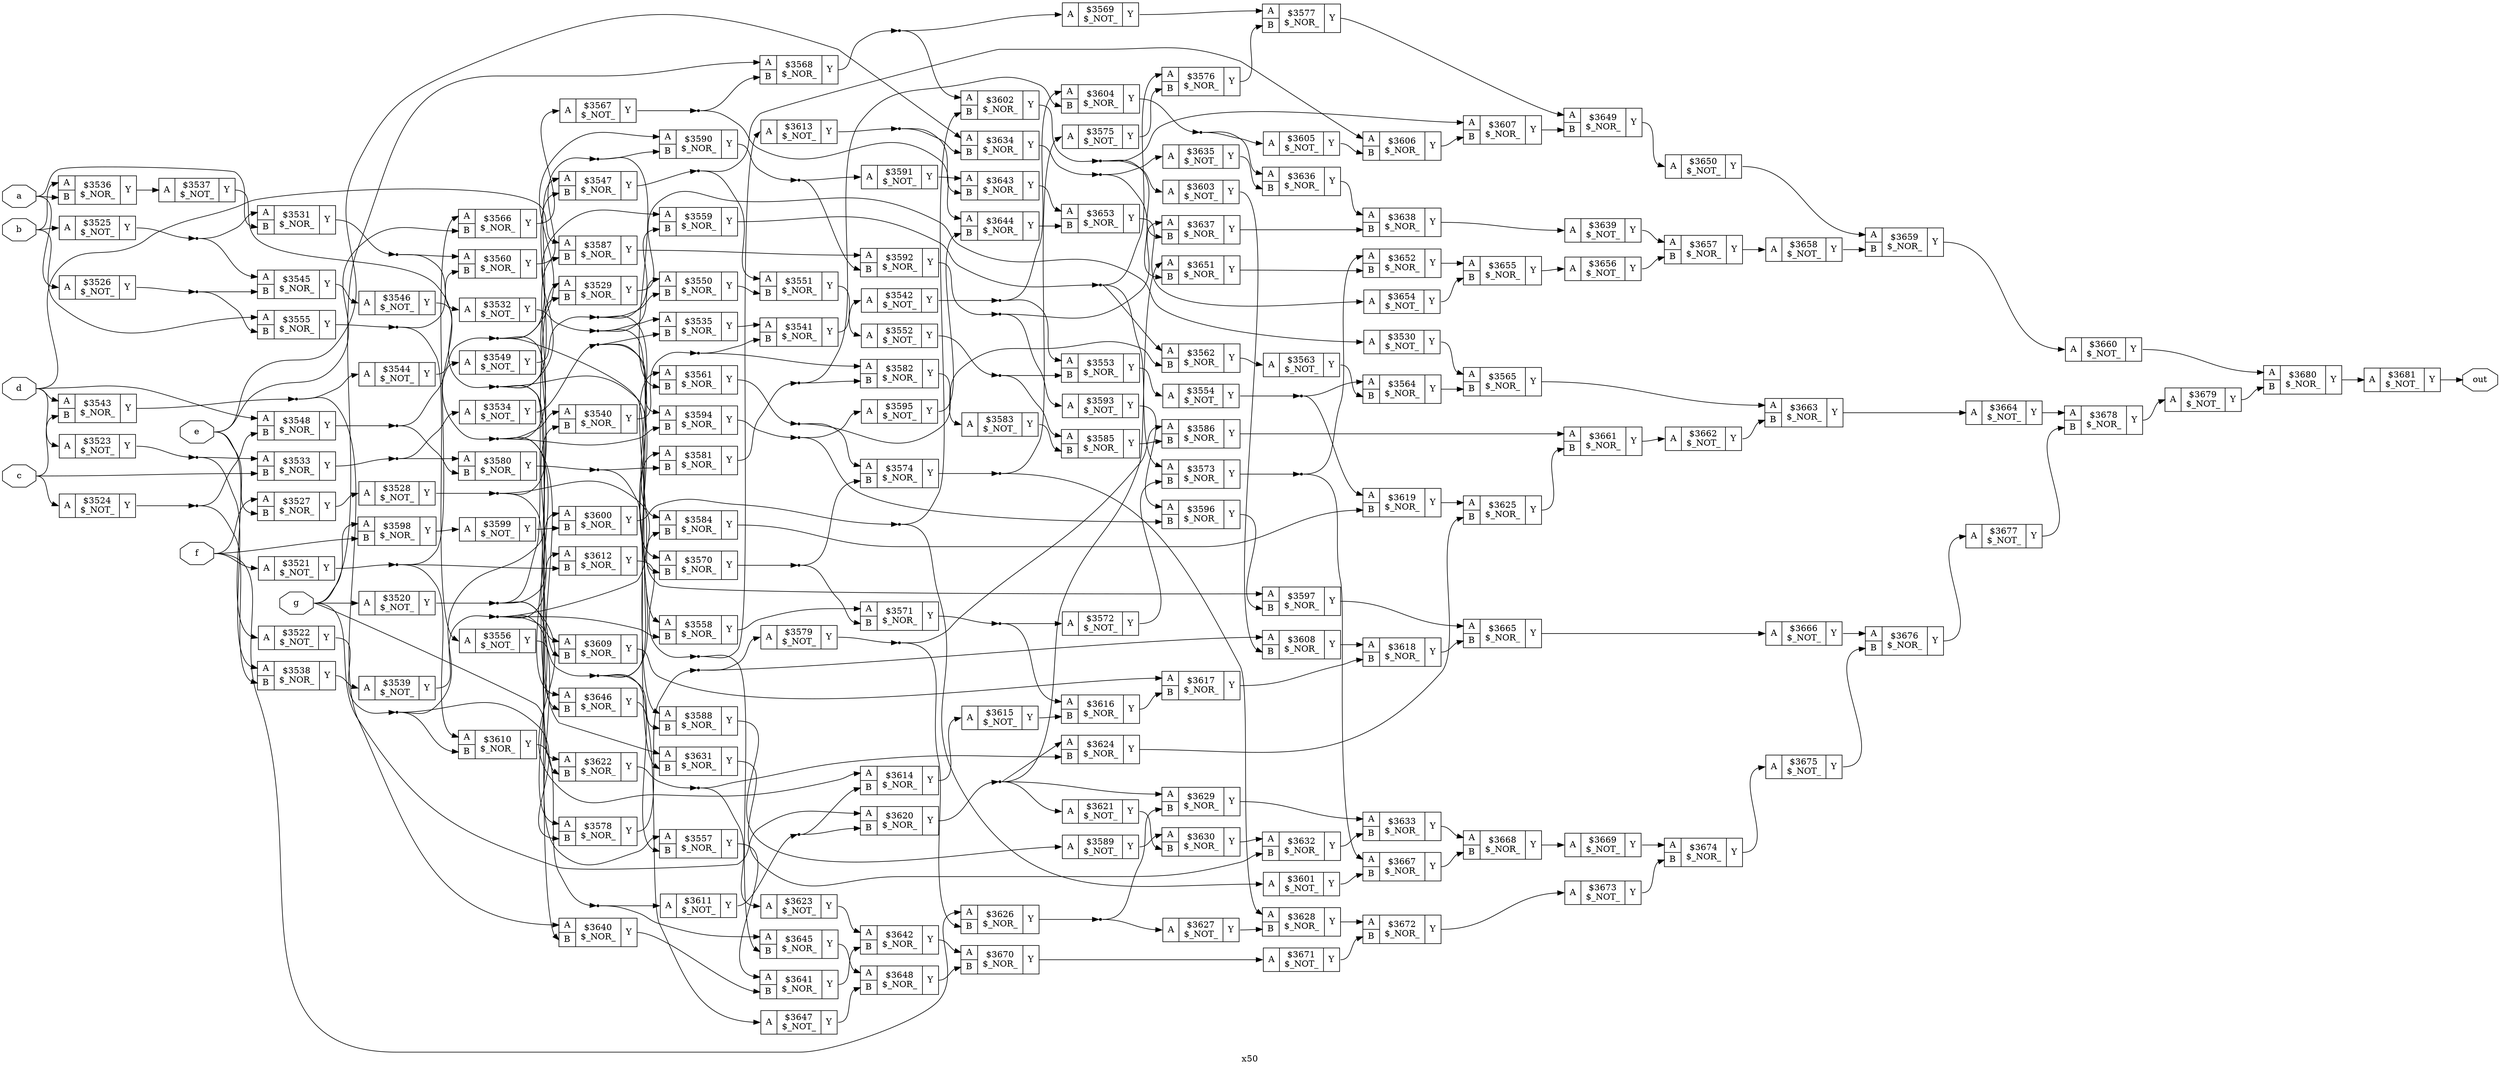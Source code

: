 digraph "x50" {
label="x50";
rankdir="LR";
remincross=true;
n162 [ shape=octagon, label="a", color="black", fontcolor="black" ];
n163 [ shape=octagon, label="b", color="black", fontcolor="black" ];
n164 [ shape=octagon, label="c", color="black", fontcolor="black" ];
n165 [ shape=octagon, label="d", color="black", fontcolor="black" ];
n166 [ shape=octagon, label="e", color="black", fontcolor="black" ];
n167 [ shape=octagon, label="f", color="black", fontcolor="black" ];
n168 [ shape=octagon, label="g", color="black", fontcolor="black" ];
n169 [ shape=octagon, label="out", color="black", fontcolor="black" ];
c172 [ shape=record, label="{{<p170> A}|$3520\n$_NOT_|{<p171> Y}}" ];
c173 [ shape=record, label="{{<p170> A}|$3521\n$_NOT_|{<p171> Y}}" ];
c174 [ shape=record, label="{{<p170> A}|$3522\n$_NOT_|{<p171> Y}}" ];
c175 [ shape=record, label="{{<p170> A}|$3523\n$_NOT_|{<p171> Y}}" ];
c176 [ shape=record, label="{{<p170> A}|$3524\n$_NOT_|{<p171> Y}}" ];
c177 [ shape=record, label="{{<p170> A}|$3525\n$_NOT_|{<p171> Y}}" ];
c178 [ shape=record, label="{{<p170> A}|$3526\n$_NOT_|{<p171> Y}}" ];
c180 [ shape=record, label="{{<p170> A|<p179> B}|$3527\n$_NOR_|{<p171> Y}}" ];
c181 [ shape=record, label="{{<p170> A}|$3528\n$_NOT_|{<p171> Y}}" ];
c182 [ shape=record, label="{{<p170> A|<p179> B}|$3529\n$_NOR_|{<p171> Y}}" ];
c183 [ shape=record, label="{{<p170> A}|$3530\n$_NOT_|{<p171> Y}}" ];
c184 [ shape=record, label="{{<p170> A|<p179> B}|$3531\n$_NOR_|{<p171> Y}}" ];
c185 [ shape=record, label="{{<p170> A}|$3532\n$_NOT_|{<p171> Y}}" ];
c186 [ shape=record, label="{{<p170> A|<p179> B}|$3533\n$_NOR_|{<p171> Y}}" ];
c187 [ shape=record, label="{{<p170> A}|$3534\n$_NOT_|{<p171> Y}}" ];
c188 [ shape=record, label="{{<p170> A|<p179> B}|$3535\n$_NOR_|{<p171> Y}}" ];
c189 [ shape=record, label="{{<p170> A|<p179> B}|$3536\n$_NOR_|{<p171> Y}}" ];
c190 [ shape=record, label="{{<p170> A}|$3537\n$_NOT_|{<p171> Y}}" ];
c191 [ shape=record, label="{{<p170> A|<p179> B}|$3538\n$_NOR_|{<p171> Y}}" ];
c192 [ shape=record, label="{{<p170> A}|$3539\n$_NOT_|{<p171> Y}}" ];
c193 [ shape=record, label="{{<p170> A|<p179> B}|$3540\n$_NOR_|{<p171> Y}}" ];
c194 [ shape=record, label="{{<p170> A|<p179> B}|$3541\n$_NOR_|{<p171> Y}}" ];
c195 [ shape=record, label="{{<p170> A}|$3542\n$_NOT_|{<p171> Y}}" ];
c196 [ shape=record, label="{{<p170> A|<p179> B}|$3543\n$_NOR_|{<p171> Y}}" ];
c197 [ shape=record, label="{{<p170> A}|$3544\n$_NOT_|{<p171> Y}}" ];
c198 [ shape=record, label="{{<p170> A|<p179> B}|$3545\n$_NOR_|{<p171> Y}}" ];
c199 [ shape=record, label="{{<p170> A}|$3546\n$_NOT_|{<p171> Y}}" ];
c200 [ shape=record, label="{{<p170> A|<p179> B}|$3547\n$_NOR_|{<p171> Y}}" ];
c201 [ shape=record, label="{{<p170> A|<p179> B}|$3548\n$_NOR_|{<p171> Y}}" ];
c202 [ shape=record, label="{{<p170> A}|$3549\n$_NOT_|{<p171> Y}}" ];
c203 [ shape=record, label="{{<p170> A|<p179> B}|$3550\n$_NOR_|{<p171> Y}}" ];
c204 [ shape=record, label="{{<p170> A|<p179> B}|$3551\n$_NOR_|{<p171> Y}}" ];
c205 [ shape=record, label="{{<p170> A}|$3552\n$_NOT_|{<p171> Y}}" ];
c206 [ shape=record, label="{{<p170> A|<p179> B}|$3553\n$_NOR_|{<p171> Y}}" ];
c207 [ shape=record, label="{{<p170> A}|$3554\n$_NOT_|{<p171> Y}}" ];
c208 [ shape=record, label="{{<p170> A|<p179> B}|$3555\n$_NOR_|{<p171> Y}}" ];
c209 [ shape=record, label="{{<p170> A}|$3556\n$_NOT_|{<p171> Y}}" ];
c210 [ shape=record, label="{{<p170> A|<p179> B}|$3557\n$_NOR_|{<p171> Y}}" ];
c211 [ shape=record, label="{{<p170> A|<p179> B}|$3558\n$_NOR_|{<p171> Y}}" ];
c212 [ shape=record, label="{{<p170> A|<p179> B}|$3559\n$_NOR_|{<p171> Y}}" ];
c213 [ shape=record, label="{{<p170> A|<p179> B}|$3560\n$_NOR_|{<p171> Y}}" ];
c214 [ shape=record, label="{{<p170> A|<p179> B}|$3561\n$_NOR_|{<p171> Y}}" ];
c215 [ shape=record, label="{{<p170> A|<p179> B}|$3562\n$_NOR_|{<p171> Y}}" ];
c216 [ shape=record, label="{{<p170> A}|$3563\n$_NOT_|{<p171> Y}}" ];
c217 [ shape=record, label="{{<p170> A|<p179> B}|$3564\n$_NOR_|{<p171> Y}}" ];
c218 [ shape=record, label="{{<p170> A|<p179> B}|$3565\n$_NOR_|{<p171> Y}}" ];
c219 [ shape=record, label="{{<p170> A|<p179> B}|$3566\n$_NOR_|{<p171> Y}}" ];
c220 [ shape=record, label="{{<p170> A}|$3567\n$_NOT_|{<p171> Y}}" ];
c221 [ shape=record, label="{{<p170> A|<p179> B}|$3568\n$_NOR_|{<p171> Y}}" ];
c222 [ shape=record, label="{{<p170> A}|$3569\n$_NOT_|{<p171> Y}}" ];
c223 [ shape=record, label="{{<p170> A|<p179> B}|$3570\n$_NOR_|{<p171> Y}}" ];
c224 [ shape=record, label="{{<p170> A|<p179> B}|$3571\n$_NOR_|{<p171> Y}}" ];
c225 [ shape=record, label="{{<p170> A}|$3572\n$_NOT_|{<p171> Y}}" ];
c226 [ shape=record, label="{{<p170> A|<p179> B}|$3573\n$_NOR_|{<p171> Y}}" ];
c227 [ shape=record, label="{{<p170> A|<p179> B}|$3574\n$_NOR_|{<p171> Y}}" ];
c228 [ shape=record, label="{{<p170> A}|$3575\n$_NOT_|{<p171> Y}}" ];
c229 [ shape=record, label="{{<p170> A|<p179> B}|$3576\n$_NOR_|{<p171> Y}}" ];
c230 [ shape=record, label="{{<p170> A|<p179> B}|$3577\n$_NOR_|{<p171> Y}}" ];
c231 [ shape=record, label="{{<p170> A|<p179> B}|$3578\n$_NOR_|{<p171> Y}}" ];
c232 [ shape=record, label="{{<p170> A}|$3579\n$_NOT_|{<p171> Y}}" ];
c233 [ shape=record, label="{{<p170> A|<p179> B}|$3580\n$_NOR_|{<p171> Y}}" ];
c234 [ shape=record, label="{{<p170> A|<p179> B}|$3581\n$_NOR_|{<p171> Y}}" ];
c235 [ shape=record, label="{{<p170> A|<p179> B}|$3582\n$_NOR_|{<p171> Y}}" ];
c236 [ shape=record, label="{{<p170> A}|$3583\n$_NOT_|{<p171> Y}}" ];
c237 [ shape=record, label="{{<p170> A|<p179> B}|$3584\n$_NOR_|{<p171> Y}}" ];
c238 [ shape=record, label="{{<p170> A|<p179> B}|$3585\n$_NOR_|{<p171> Y}}" ];
c239 [ shape=record, label="{{<p170> A|<p179> B}|$3586\n$_NOR_|{<p171> Y}}" ];
c240 [ shape=record, label="{{<p170> A|<p179> B}|$3587\n$_NOR_|{<p171> Y}}" ];
c241 [ shape=record, label="{{<p170> A|<p179> B}|$3588\n$_NOR_|{<p171> Y}}" ];
c242 [ shape=record, label="{{<p170> A}|$3589\n$_NOT_|{<p171> Y}}" ];
c243 [ shape=record, label="{{<p170> A|<p179> B}|$3590\n$_NOR_|{<p171> Y}}" ];
c244 [ shape=record, label="{{<p170> A}|$3591\n$_NOT_|{<p171> Y}}" ];
c245 [ shape=record, label="{{<p170> A|<p179> B}|$3592\n$_NOR_|{<p171> Y}}" ];
c246 [ shape=record, label="{{<p170> A}|$3593\n$_NOT_|{<p171> Y}}" ];
c247 [ shape=record, label="{{<p170> A|<p179> B}|$3594\n$_NOR_|{<p171> Y}}" ];
c248 [ shape=record, label="{{<p170> A}|$3595\n$_NOT_|{<p171> Y}}" ];
c249 [ shape=record, label="{{<p170> A|<p179> B}|$3596\n$_NOR_|{<p171> Y}}" ];
c250 [ shape=record, label="{{<p170> A|<p179> B}|$3597\n$_NOR_|{<p171> Y}}" ];
c251 [ shape=record, label="{{<p170> A|<p179> B}|$3598\n$_NOR_|{<p171> Y}}" ];
c252 [ shape=record, label="{{<p170> A}|$3599\n$_NOT_|{<p171> Y}}" ];
c253 [ shape=record, label="{{<p170> A|<p179> B}|$3600\n$_NOR_|{<p171> Y}}" ];
c254 [ shape=record, label="{{<p170> A}|$3601\n$_NOT_|{<p171> Y}}" ];
c255 [ shape=record, label="{{<p170> A|<p179> B}|$3602\n$_NOR_|{<p171> Y}}" ];
c256 [ shape=record, label="{{<p170> A}|$3603\n$_NOT_|{<p171> Y}}" ];
c257 [ shape=record, label="{{<p170> A|<p179> B}|$3604\n$_NOR_|{<p171> Y}}" ];
c258 [ shape=record, label="{{<p170> A}|$3605\n$_NOT_|{<p171> Y}}" ];
c259 [ shape=record, label="{{<p170> A|<p179> B}|$3606\n$_NOR_|{<p171> Y}}" ];
c260 [ shape=record, label="{{<p170> A|<p179> B}|$3607\n$_NOR_|{<p171> Y}}" ];
c261 [ shape=record, label="{{<p170> A|<p179> B}|$3608\n$_NOR_|{<p171> Y}}" ];
c262 [ shape=record, label="{{<p170> A|<p179> B}|$3609\n$_NOR_|{<p171> Y}}" ];
c263 [ shape=record, label="{{<p170> A|<p179> B}|$3610\n$_NOR_|{<p171> Y}}" ];
c264 [ shape=record, label="{{<p170> A}|$3611\n$_NOT_|{<p171> Y}}" ];
c265 [ shape=record, label="{{<p170> A|<p179> B}|$3612\n$_NOR_|{<p171> Y}}" ];
c266 [ shape=record, label="{{<p170> A}|$3613\n$_NOT_|{<p171> Y}}" ];
c267 [ shape=record, label="{{<p170> A|<p179> B}|$3614\n$_NOR_|{<p171> Y}}" ];
c268 [ shape=record, label="{{<p170> A}|$3615\n$_NOT_|{<p171> Y}}" ];
c269 [ shape=record, label="{{<p170> A|<p179> B}|$3616\n$_NOR_|{<p171> Y}}" ];
c270 [ shape=record, label="{{<p170> A|<p179> B}|$3617\n$_NOR_|{<p171> Y}}" ];
c271 [ shape=record, label="{{<p170> A|<p179> B}|$3618\n$_NOR_|{<p171> Y}}" ];
c272 [ shape=record, label="{{<p170> A|<p179> B}|$3619\n$_NOR_|{<p171> Y}}" ];
c273 [ shape=record, label="{{<p170> A|<p179> B}|$3620\n$_NOR_|{<p171> Y}}" ];
c274 [ shape=record, label="{{<p170> A}|$3621\n$_NOT_|{<p171> Y}}" ];
c275 [ shape=record, label="{{<p170> A|<p179> B}|$3622\n$_NOR_|{<p171> Y}}" ];
c276 [ shape=record, label="{{<p170> A}|$3623\n$_NOT_|{<p171> Y}}" ];
c277 [ shape=record, label="{{<p170> A|<p179> B}|$3624\n$_NOR_|{<p171> Y}}" ];
c278 [ shape=record, label="{{<p170> A|<p179> B}|$3625\n$_NOR_|{<p171> Y}}" ];
c279 [ shape=record, label="{{<p170> A|<p179> B}|$3626\n$_NOR_|{<p171> Y}}" ];
c280 [ shape=record, label="{{<p170> A}|$3627\n$_NOT_|{<p171> Y}}" ];
c281 [ shape=record, label="{{<p170> A|<p179> B}|$3628\n$_NOR_|{<p171> Y}}" ];
c282 [ shape=record, label="{{<p170> A|<p179> B}|$3629\n$_NOR_|{<p171> Y}}" ];
c283 [ shape=record, label="{{<p170> A|<p179> B}|$3630\n$_NOR_|{<p171> Y}}" ];
c284 [ shape=record, label="{{<p170> A|<p179> B}|$3631\n$_NOR_|{<p171> Y}}" ];
c285 [ shape=record, label="{{<p170> A|<p179> B}|$3632\n$_NOR_|{<p171> Y}}" ];
c286 [ shape=record, label="{{<p170> A|<p179> B}|$3633\n$_NOR_|{<p171> Y}}" ];
c287 [ shape=record, label="{{<p170> A|<p179> B}|$3634\n$_NOR_|{<p171> Y}}" ];
c288 [ shape=record, label="{{<p170> A}|$3635\n$_NOT_|{<p171> Y}}" ];
c289 [ shape=record, label="{{<p170> A|<p179> B}|$3636\n$_NOR_|{<p171> Y}}" ];
c290 [ shape=record, label="{{<p170> A|<p179> B}|$3637\n$_NOR_|{<p171> Y}}" ];
c291 [ shape=record, label="{{<p170> A|<p179> B}|$3638\n$_NOR_|{<p171> Y}}" ];
c292 [ shape=record, label="{{<p170> A}|$3639\n$_NOT_|{<p171> Y}}" ];
c293 [ shape=record, label="{{<p170> A|<p179> B}|$3640\n$_NOR_|{<p171> Y}}" ];
c294 [ shape=record, label="{{<p170> A|<p179> B}|$3641\n$_NOR_|{<p171> Y}}" ];
c295 [ shape=record, label="{{<p170> A|<p179> B}|$3642\n$_NOR_|{<p171> Y}}" ];
c296 [ shape=record, label="{{<p170> A|<p179> B}|$3643\n$_NOR_|{<p171> Y}}" ];
c297 [ shape=record, label="{{<p170> A|<p179> B}|$3644\n$_NOR_|{<p171> Y}}" ];
c298 [ shape=record, label="{{<p170> A|<p179> B}|$3645\n$_NOR_|{<p171> Y}}" ];
c299 [ shape=record, label="{{<p170> A|<p179> B}|$3646\n$_NOR_|{<p171> Y}}" ];
c300 [ shape=record, label="{{<p170> A}|$3647\n$_NOT_|{<p171> Y}}" ];
c301 [ shape=record, label="{{<p170> A|<p179> B}|$3648\n$_NOR_|{<p171> Y}}" ];
c302 [ shape=record, label="{{<p170> A|<p179> B}|$3649\n$_NOR_|{<p171> Y}}" ];
c303 [ shape=record, label="{{<p170> A}|$3650\n$_NOT_|{<p171> Y}}" ];
c304 [ shape=record, label="{{<p170> A|<p179> B}|$3651\n$_NOR_|{<p171> Y}}" ];
c305 [ shape=record, label="{{<p170> A|<p179> B}|$3652\n$_NOR_|{<p171> Y}}" ];
c306 [ shape=record, label="{{<p170> A|<p179> B}|$3653\n$_NOR_|{<p171> Y}}" ];
c307 [ shape=record, label="{{<p170> A}|$3654\n$_NOT_|{<p171> Y}}" ];
c308 [ shape=record, label="{{<p170> A|<p179> B}|$3655\n$_NOR_|{<p171> Y}}" ];
c309 [ shape=record, label="{{<p170> A}|$3656\n$_NOT_|{<p171> Y}}" ];
c310 [ shape=record, label="{{<p170> A|<p179> B}|$3657\n$_NOR_|{<p171> Y}}" ];
c311 [ shape=record, label="{{<p170> A}|$3658\n$_NOT_|{<p171> Y}}" ];
c312 [ shape=record, label="{{<p170> A|<p179> B}|$3659\n$_NOR_|{<p171> Y}}" ];
c313 [ shape=record, label="{{<p170> A}|$3660\n$_NOT_|{<p171> Y}}" ];
c314 [ shape=record, label="{{<p170> A|<p179> B}|$3661\n$_NOR_|{<p171> Y}}" ];
c315 [ shape=record, label="{{<p170> A}|$3662\n$_NOT_|{<p171> Y}}" ];
c316 [ shape=record, label="{{<p170> A|<p179> B}|$3663\n$_NOR_|{<p171> Y}}" ];
c317 [ shape=record, label="{{<p170> A}|$3664\n$_NOT_|{<p171> Y}}" ];
c318 [ shape=record, label="{{<p170> A|<p179> B}|$3665\n$_NOR_|{<p171> Y}}" ];
c319 [ shape=record, label="{{<p170> A}|$3666\n$_NOT_|{<p171> Y}}" ];
c320 [ shape=record, label="{{<p170> A|<p179> B}|$3667\n$_NOR_|{<p171> Y}}" ];
c321 [ shape=record, label="{{<p170> A|<p179> B}|$3668\n$_NOR_|{<p171> Y}}" ];
c322 [ shape=record, label="{{<p170> A}|$3669\n$_NOT_|{<p171> Y}}" ];
c323 [ shape=record, label="{{<p170> A|<p179> B}|$3670\n$_NOR_|{<p171> Y}}" ];
c324 [ shape=record, label="{{<p170> A}|$3671\n$_NOT_|{<p171> Y}}" ];
c325 [ shape=record, label="{{<p170> A|<p179> B}|$3672\n$_NOR_|{<p171> Y}}" ];
c326 [ shape=record, label="{{<p170> A}|$3673\n$_NOT_|{<p171> Y}}" ];
c327 [ shape=record, label="{{<p170> A|<p179> B}|$3674\n$_NOR_|{<p171> Y}}" ];
c328 [ shape=record, label="{{<p170> A}|$3675\n$_NOT_|{<p171> Y}}" ];
c329 [ shape=record, label="{{<p170> A|<p179> B}|$3676\n$_NOR_|{<p171> Y}}" ];
c330 [ shape=record, label="{{<p170> A}|$3677\n$_NOT_|{<p171> Y}}" ];
c331 [ shape=record, label="{{<p170> A|<p179> B}|$3678\n$_NOR_|{<p171> Y}}" ];
c332 [ shape=record, label="{{<p170> A}|$3679\n$_NOT_|{<p171> Y}}" ];
c333 [ shape=record, label="{{<p170> A|<p179> B}|$3680\n$_NOR_|{<p171> Y}}" ];
c334 [ shape=record, label="{{<p170> A}|$3681\n$_NOT_|{<p171> Y}}" ];
n1 [ shape=point ];
c264:p171:e -> n1:w [color="black", label=""];
n1:e -> c267:p179:w [color="black", label=""];
n1:e -> c273:p179:w [color="black", label=""];
n10 [ shape=point ];
c273:p171:e -> n10:w [color="black", label=""];
n10:e -> c274:p170:w [color="black", label=""];
n10:e -> c277:p170:w [color="black", label=""];
n10:e -> c282:p170:w [color="black", label=""];
n10:e -> c304:p170:w [color="black", label=""];
c203:p171:e -> c204:p179:w [color="black", label=""];
c204:p171:e -> c205:p170:w [color="black", label=""];
n102 [ shape=point ];
c205:p171:e -> n102:w [color="black", label=""];
n102:e -> c206:p179:w [color="black", label=""];
n102:e -> c238:p170:w [color="black", label=""];
c206:p171:e -> c207:p170:w [color="black", label=""];
n104 [ shape=point ];
c207:p171:e -> n104:w [color="black", label=""];
n104:e -> c217:p170:w [color="black", label=""];
n104:e -> c272:p170:w [color="black", label=""];
n105 [ shape=point ];
c208:p171:e -> n105:w [color="black", label=""];
n105:e -> c209:p170:w [color="black", label=""];
n105:e -> c213:p179:w [color="black", label=""];
n106 [ shape=point ];
c209:p171:e -> n106:w [color="black", label=""];
n106:e -> c210:p179:w [color="black", label=""];
n106:e -> c234:p170:w [color="black", label=""];
n106:e -> c237:p179:w [color="black", label=""];
n106:e -> c241:p179:w [color="black", label=""];
c210:p171:e -> c294:p170:w [color="black", label=""];
c211:p171:e -> c224:p170:w [color="black", label=""];
n109 [ shape=point ];
c212:p171:e -> n109:w [color="black", label=""];
n109:e -> c215:p170:w [color="black", label=""];
n109:e -> c226:p170:w [color="black", label=""];
n109:e -> c229:p170:w [color="black", label=""];
n11 [ shape=point ];
c173:p171:e -> n11:w [color="black", label=""];
n11:e -> c219:p170:w [color="black", label=""];
n11:e -> c263:p170:w [color="black", label=""];
n11:e -> c265:p179:w [color="black", label=""];
n110 [ shape=point ];
c213:p171:e -> n110:w [color="black", label=""];
n110:e -> c214:p179:w [color="black", label=""];
n110:e -> c243:p179:w [color="black", label=""];
n111 [ shape=point ];
c214:p171:e -> n111:w [color="black", label=""];
n111:e -> c215:p179:w [color="black", label=""];
n111:e -> c227:p170:w [color="black", label=""];
c215:p171:e -> c216:p170:w [color="black", label=""];
c216:p171:e -> c217:p179:w [color="black", label=""];
c217:p171:e -> c218:p179:w [color="black", label=""];
c218:p171:e -> c316:p170:w [color="black", label=""];
c219:p171:e -> c220:p170:w [color="black", label=""];
n117 [ shape=point ];
c220:p171:e -> n117:w [color="black", label=""];
n117:e -> c221:p179:w [color="black", label=""];
n117:e -> c297:p170:w [color="black", label=""];
n118 [ shape=point ];
c221:p171:e -> n118:w [color="black", label=""];
n118:e -> c222:p170:w [color="black", label=""];
n118:e -> c255:p170:w [color="black", label=""];
c222:p171:e -> c230:p170:w [color="black", label=""];
c274:p171:e -> c283:p179:w [color="black", label=""];
n120 [ shape=point ];
c223:p171:e -> n120:w [color="black", label=""];
n120:e -> c224:p179:w [color="black", label=""];
n120:e -> c227:p179:w [color="black", label=""];
n121 [ shape=point ];
c224:p171:e -> n121:w [color="black", label=""];
n121:e -> c225:p170:w [color="black", label=""];
n121:e -> c269:p170:w [color="black", label=""];
c225:p171:e -> c226:p179:w [color="black", label=""];
n123 [ shape=point ];
c226:p171:e -> n123:w [color="black", label=""];
n123:e -> c305:p170:w [color="black", label=""];
n123:e -> c320:p170:w [color="black", label=""];
n124 [ shape=point ];
c227:p171:e -> n124:w [color="black", label=""];
n124:e -> c228:p170:w [color="black", label=""];
n124:e -> c281:p170:w [color="black", label=""];
c228:p171:e -> c229:p179:w [color="black", label=""];
c229:p171:e -> c230:p179:w [color="black", label=""];
c230:p171:e -> c302:p170:w [color="black", label=""];
n128 [ shape=point ];
c231:p171:e -> n128:w [color="black", label=""];
n128:e -> c232:p170:w [color="black", label=""];
n128:e -> c261:p170:w [color="black", label=""];
n129 [ shape=point ];
c232:p171:e -> n129:w [color="black", label=""];
n129:e -> c239:p170:w [color="black", label=""];
n129:e -> c279:p179:w [color="black", label=""];
n13 [ shape=point ];
c275:p171:e -> n13:w [color="black", label=""];
n13:e -> c276:p170:w [color="black", label=""];
n13:e -> c277:p179:w [color="black", label=""];
n130 [ shape=point ];
c233:p171:e -> n130:w [color="black", label=""];
n130:e -> c234:p179:w [color="black", label=""];
n130:e -> c284:p179:w [color="black", label=""];
n131 [ shape=point ];
c234:p171:e -> n131:w [color="black", label=""];
n131:e -> c235:p179:w [color="black", label=""];
n131:e -> c257:p179:w [color="black", label=""];
c235:p171:e -> c236:p170:w [color="black", label=""];
c236:p171:e -> c238:p179:w [color="black", label=""];
c237:p171:e -> c272:p179:w [color="black", label=""];
c238:p171:e -> c239:p179:w [color="black", label=""];
c239:p171:e -> c314:p170:w [color="black", label=""];
c240:p171:e -> c245:p170:w [color="black", label=""];
c241:p171:e -> c242:p170:w [color="black", label=""];
c242:p171:e -> c283:p170:w [color="black", label=""];
c276:p171:e -> c295:p170:w [color="black", label=""];
n140 [ shape=point ];
c243:p171:e -> n140:w [color="black", label=""];
n140:e -> c244:p170:w [color="black", label=""];
n140:e -> c245:p179:w [color="black", label=""];
c244:p171:e -> c296:p170:w [color="black", label=""];
n142 [ shape=point ];
c245:p171:e -> n142:w [color="black", label=""];
n142:e -> c246:p170:w [color="black", label=""];
n142:e -> c290:p170:w [color="black", label=""];
c246:p171:e -> c249:p170:w [color="black", label=""];
n144 [ shape=point ];
c247:p171:e -> n144:w [color="black", label=""];
n144:e -> c248:p170:w [color="black", label=""];
n144:e -> c249:p179:w [color="black", label=""];
c248:p171:e -> c297:p179:w [color="black", label=""];
c249:p171:e -> c250:p179:w [color="black", label=""];
c250:p171:e -> c318:p170:w [color="black", label=""];
c251:p171:e -> c252:p170:w [color="black", label=""];
c252:p171:e -> c253:p179:w [color="black", label=""];
c277:p171:e -> c278:p179:w [color="black", label=""];
n150 [ shape=point ];
c253:p171:e -> n150:w [color="black", label=""];
n150:e -> c254:p170:w [color="black", label=""];
n150:e -> c255:p179:w [color="black", label=""];
c254:p171:e -> c320:p179:w [color="black", label=""];
n152 [ shape=point ];
c255:p171:e -> n152:w [color="black", label=""];
n152:e -> c256:p170:w [color="black", label=""];
n152:e -> c260:p170:w [color="black", label=""];
n152:e -> c290:p179:w [color="black", label=""];
c256:p171:e -> c261:p179:w [color="black", label=""];
n154 [ shape=point ];
c257:p171:e -> n154:w [color="black", label=""];
n154:e -> c258:p170:w [color="black", label=""];
n154:e -> c289:p170:w [color="black", label=""];
c258:p171:e -> c259:p179:w [color="black", label=""];
c259:p171:e -> c260:p179:w [color="black", label=""];
c260:p171:e -> c302:p179:w [color="black", label=""];
c261:p171:e -> c271:p170:w [color="black", label=""];
c262:p171:e -> c270:p170:w [color="black", label=""];
c278:p171:e -> c314:p179:w [color="black", label=""];
n160 [ shape=point ];
c263:p171:e -> n160:w [color="black", label=""];
n160:e -> c264:p170:w [color="black", label=""];
n160:e -> c298:p170:w [color="black", label=""];
n161 [ shape=point ];
c172:p171:e -> n161:w [color="black", label=""];
n161:e -> c182:p170:w [color="black", label=""];
n161:e -> c231:p170:w [color="black", label=""];
n161:e -> c265:p170:w [color="black", label=""];
n161:e -> c267:p170:w [color="black", label=""];
n162:e -> c178:p170:w [color="black", label=""];
n162:e -> c184:p179:w [color="black", label=""];
n162:e -> c189:p179:w [color="black", label=""];
n163:e -> c177:p170:w [color="black", label=""];
n163:e -> c189:p170:w [color="black", label=""];
n163:e -> c208:p170:w [color="black", label=""];
n164:e -> c176:p170:w [color="black", label=""];
n164:e -> c186:p179:w [color="black", label=""];
n164:e -> c196:p179:w [color="black", label=""];
n165:e -> c175:p170:w [color="black", label=""];
n165:e -> c196:p170:w [color="black", label=""];
n165:e -> c201:p170:w [color="black", label=""];
n165:e -> c240:p170:w [color="black", label=""];
n166:e -> c174:p170:w [color="black", label=""];
n166:e -> c180:p179:w [color="black", label=""];
n166:e -> c219:p179:w [color="black", label=""];
n166:e -> c287:p170:w [color="black", label=""];
n167:e -> c173:p170:w [color="black", label=""];
n167:e -> c180:p170:w [color="black", label=""];
n167:e -> c251:p179:w [color="black", label=""];
n167:e -> c279:p170:w [color="black", label=""];
n168:e -> c172:p170:w [color="black", label=""];
n168:e -> c221:p170:w [color="black", label=""];
n168:e -> c251:p170:w [color="black", label=""];
n168:e -> c273:p170:w [color="black", label=""];
n168:e -> c275:p170:w [color="black", label=""];
c334:p171:e -> n169:w [color="black", label=""];
n17 [ shape=point ];
c279:p171:e -> n17:w [color="black", label=""];
n17:e -> c280:p170:w [color="black", label=""];
n17:e -> c282:p179:w [color="black", label=""];
c280:p171:e -> c281:p179:w [color="black", label=""];
c281:p171:e -> c325:p170:w [color="black", label=""];
n2 [ shape=point ];
c265:p171:e -> n2:w [color="black", label=""];
n2:e -> c266:p170:w [color="black", label=""];
n2:e -> c298:p179:w [color="black", label=""];
c282:p171:e -> c286:p170:w [color="black", label=""];
c283:p171:e -> c285:p170:w [color="black", label=""];
n22 [ shape=point ];
c174:p171:e -> n22:w [color="black", label=""];
n22:e -> c231:p179:w [color="black", label=""];
n22:e -> c253:p170:w [color="black", label=""];
n22:e -> c263:p179:w [color="black", label=""];
c284:p171:e -> c285:p179:w [color="black", label=""];
c285:p171:e -> c286:p179:w [color="black", label=""];
c286:p171:e -> c321:p170:w [color="black", label=""];
n26 [ shape=point ];
c287:p171:e -> n26:w [color="black", label=""];
n26:e -> c288:p170:w [color="black", label=""];
n26:e -> c304:p179:w [color="black", label=""];
c288:p171:e -> c289:p179:w [color="black", label=""];
c289:p171:e -> c291:p170:w [color="black", label=""];
c290:p171:e -> c291:p179:w [color="black", label=""];
n3 [ shape=point ];
c266:p171:e -> n3:w [color="black", label=""];
n3:e -> c287:p179:w [color="black", label=""];
n3:e -> c296:p179:w [color="black", label=""];
c291:p171:e -> c292:p170:w [color="black", label=""];
c292:p171:e -> c310:p170:w [color="black", label=""];
c293:p171:e -> c294:p179:w [color="black", label=""];
n33 [ shape=point ];
c175:p171:e -> n33:w [color="black", label=""];
n33:e -> c186:p170:w [color="black", label=""];
n33:e -> c191:p170:w [color="black", label=""];
c294:p171:e -> c295:p179:w [color="black", label=""];
c295:p171:e -> c323:p170:w [color="black", label=""];
c296:p171:e -> c306:p170:w [color="black", label=""];
c297:p171:e -> c306:p179:w [color="black", label=""];
c298:p171:e -> c301:p170:w [color="black", label=""];
c299:p171:e -> c300:p170:w [color="black", label=""];
c267:p171:e -> c268:p170:w [color="black", label=""];
c300:p171:e -> c301:p179:w [color="black", label=""];
c301:p171:e -> c323:p179:w [color="black", label=""];
c302:p171:e -> c303:p170:w [color="black", label=""];
c303:p171:e -> c312:p170:w [color="black", label=""];
n44 [ shape=point ];
c176:p171:e -> n44:w [color="black", label=""];
n44:e -> c191:p179:w [color="black", label=""];
n44:e -> c201:p179:w [color="black", label=""];
c304:p171:e -> c305:p179:w [color="black", label=""];
c305:p171:e -> c308:p170:w [color="black", label=""];
c306:p171:e -> c307:p170:w [color="black", label=""];
c307:p171:e -> c308:p179:w [color="black", label=""];
c308:p171:e -> c309:p170:w [color="black", label=""];
c268:p171:e -> c269:p179:w [color="black", label=""];
c309:p171:e -> c310:p179:w [color="black", label=""];
c310:p171:e -> c311:p170:w [color="black", label=""];
c311:p171:e -> c312:p179:w [color="black", label=""];
c312:p171:e -> c313:p170:w [color="black", label=""];
c313:p171:e -> c333:p170:w [color="black", label=""];
n55 [ shape=point ];
c177:p171:e -> n55:w [color="black", label=""];
n55:e -> c184:p170:w [color="black", label=""];
n55:e -> c198:p170:w [color="black", label=""];
c314:p171:e -> c315:p170:w [color="black", label=""];
c315:p171:e -> c316:p179:w [color="black", label=""];
c316:p171:e -> c317:p170:w [color="black", label=""];
c317:p171:e -> c331:p170:w [color="black", label=""];
c269:p171:e -> c270:p179:w [color="black", label=""];
c318:p171:e -> c319:p170:w [color="black", label=""];
c319:p171:e -> c329:p170:w [color="black", label=""];
c320:p171:e -> c321:p179:w [color="black", label=""];
c321:p171:e -> c322:p170:w [color="black", label=""];
c322:p171:e -> c327:p170:w [color="black", label=""];
c323:p171:e -> c324:p170:w [color="black", label=""];
n66 [ shape=point ];
c178:p171:e -> n66:w [color="black", label=""];
n66:e -> c198:p179:w [color="black", label=""];
n66:e -> c208:p179:w [color="black", label=""];
c324:p171:e -> c325:p179:w [color="black", label=""];
c325:p171:e -> c326:p170:w [color="black", label=""];
c326:p171:e -> c327:p179:w [color="black", label=""];
c270:p171:e -> c271:p179:w [color="black", label=""];
c327:p171:e -> c328:p170:w [color="black", label=""];
c328:p171:e -> c329:p179:w [color="black", label=""];
c329:p171:e -> c330:p170:w [color="black", label=""];
c330:p171:e -> c331:p179:w [color="black", label=""];
c331:p171:e -> c332:p170:w [color="black", label=""];
c332:p171:e -> c333:p179:w [color="black", label=""];
c333:p171:e -> c334:p170:w [color="black", label=""];
c180:p171:e -> c181:p170:w [color="black", label=""];
n78 [ shape=point ];
c181:p171:e -> n78:w [color="black", label=""];
n78:e -> c182:p179:w [color="black", label=""];
n78:e -> c250:p170:w [color="black", label=""];
n78:e -> c275:p179:w [color="black", label=""];
c182:p171:e -> c183:p170:w [color="black", label=""];
c271:p171:e -> c318:p179:w [color="black", label=""];
c183:p171:e -> c218:p170:w [color="black", label=""];
n81 [ shape=point ];
c184:p171:e -> n81:w [color="black", label=""];
n81:e -> c185:p170:w [color="black", label=""];
n81:e -> c213:p170:w [color="black", label=""];
n82 [ shape=point ];
c185:p171:e -> n82:w [color="black", label=""];
n82:e -> c188:p170:w [color="black", label=""];
n82:e -> c203:p170:w [color="black", label=""];
n82:e -> c211:p170:w [color="black", label=""];
n83 [ shape=point ];
c186:p171:e -> n83:w [color="black", label=""];
n83:e -> c187:p170:w [color="black", label=""];
n83:e -> c233:p170:w [color="black", label=""];
n84 [ shape=point ];
c187:p171:e -> n84:w [color="black", label=""];
n84:e -> c188:p179:w [color="black", label=""];
n84:e -> c223:p170:w [color="black", label=""];
n84:e -> c247:p170:w [color="black", label=""];
c188:p171:e -> c194:p170:w [color="black", label=""];
c189:p171:e -> c190:p170:w [color="black", label=""];
n87 [ shape=point ];
c190:p171:e -> n87:w [color="black", label=""];
n87:e -> c193:p170:w [color="black", label=""];
n87:e -> c240:p179:w [color="black", label=""];
n87:e -> c247:p179:w [color="black", label=""];
n87:e -> c284:p170:w [color="black", label=""];
n87:e -> c299:p170:w [color="black", label=""];
c191:p171:e -> c192:p170:w [color="black", label=""];
n89 [ shape=point ];
c192:p171:e -> n89:w [color="black", label=""];
n89:e -> c193:p179:w [color="black", label=""];
n89:e -> c210:p170:w [color="black", label=""];
n89:e -> c211:p179:w [color="black", label=""];
n89:e -> c214:p170:w [color="black", label=""];
n89:e -> c262:p170:w [color="black", label=""];
c272:p171:e -> c278:p170:w [color="black", label=""];
n90 [ shape=point ];
c193:p171:e -> n90:w [color="black", label=""];
n90:e -> c194:p179:w [color="black", label=""];
n90:e -> c235:p170:w [color="black", label=""];
c194:p171:e -> c195:p170:w [color="black", label=""];
n92 [ shape=point ];
c195:p171:e -> n92:w [color="black", label=""];
n92:e -> c206:p170:w [color="black", label=""];
n92:e -> c257:p170:w [color="black", label=""];
n93 [ shape=point ];
c196:p171:e -> n93:w [color="black", label=""];
n93:e -> c197:p170:w [color="black", label=""];
n93:e -> c293:p170:w [color="black", label=""];
n94 [ shape=point ];
c197:p171:e -> n94:w [color="black", label=""];
n94:e -> c200:p170:w [color="black", label=""];
n94:e -> c241:p170:w [color="black", label=""];
n94:e -> c243:p170:w [color="black", label=""];
n94:e -> c299:p179:w [color="black", label=""];
c198:p171:e -> c199:p170:w [color="black", label=""];
n96 [ shape=point ];
c199:p171:e -> n96:w [color="black", label=""];
n96:e -> c200:p179:w [color="black", label=""];
n96:e -> c212:p170:w [color="black", label=""];
n96:e -> c223:p179:w [color="black", label=""];
n96:e -> c262:p179:w [color="black", label=""];
n96:e -> c293:p179:w [color="black", label=""];
n97 [ shape=point ];
c200:p171:e -> n97:w [color="black", label=""];
n97:e -> c204:p170:w [color="black", label=""];
n97:e -> c259:p170:w [color="black", label=""];
n98 [ shape=point ];
c201:p171:e -> n98:w [color="black", label=""];
n98:e -> c202:p170:w [color="black", label=""];
n98:e -> c233:p179:w [color="black", label=""];
n99 [ shape=point ];
c202:p171:e -> n99:w [color="black", label=""];
n99:e -> c203:p179:w [color="black", label=""];
n99:e -> c212:p179:w [color="black", label=""];
n99:e -> c237:p170:w [color="black", label=""];
}
